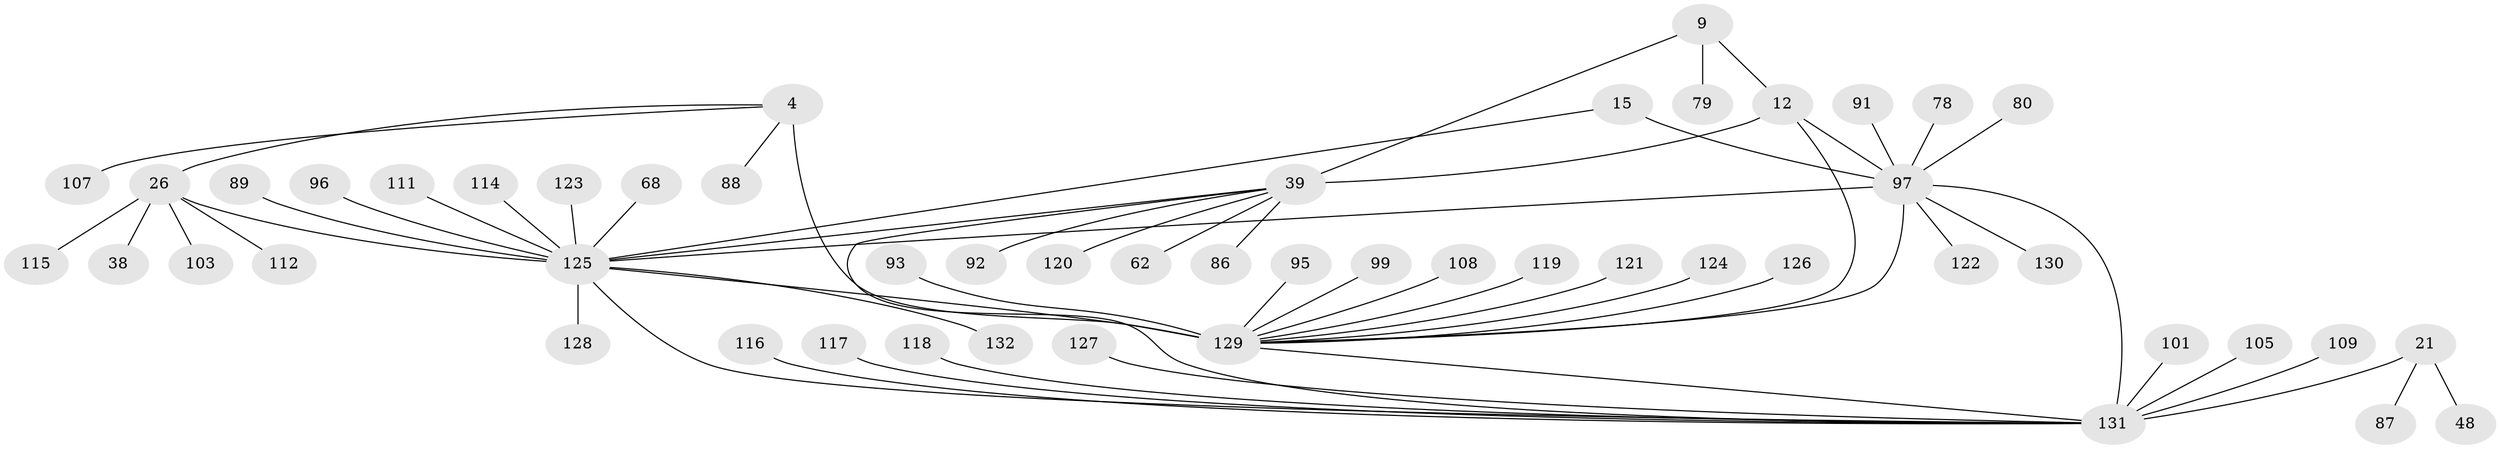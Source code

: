 // original degree distribution, {10: 0.015151515151515152, 9: 0.015151515151515152, 6: 0.05303030303030303, 7: 0.030303030303030304, 14: 0.022727272727272728, 11: 0.03787878787878788, 5: 0.015151515151515152, 8: 0.022727272727272728, 13: 0.007575757575757576, 12: 0.007575757575757576, 2: 0.16666666666666666, 1: 0.5606060606060606, 3: 0.045454545454545456}
// Generated by graph-tools (version 1.1) at 2025/58/03/04/25 21:58:22]
// undirected, 52 vertices, 60 edges
graph export_dot {
graph [start="1"]
  node [color=gray90,style=filled];
  4 [super="+3"];
  9 [super="+7"];
  12 [super="+11"];
  15 [super="+13"];
  21 [super="+19"];
  26 [super="+25"];
  38;
  39 [super="+10"];
  48;
  62;
  68 [super="+64"];
  78;
  79;
  80;
  86 [super="+83"];
  87;
  88 [super="+44"];
  89;
  91;
  92;
  93;
  95;
  96 [super="+36"];
  97 [super="+16+37+45+57+18+34+46+58+66"];
  99;
  101;
  103;
  105;
  107;
  108 [super="+71"];
  109;
  111;
  112 [super="+76+110"];
  114 [super="+31"];
  115;
  116;
  117 [super="+47+94"];
  118;
  119;
  120;
  121;
  122;
  123 [super="+104"];
  124 [super="+42"];
  125 [super="+113+53+102+30+106+98+32+33+35+40+51+54+60"];
  126;
  127;
  128;
  129 [super="+6+43+2+61+75+100+50+73+84+85+90"];
  130;
  131 [super="+24+41+55+69+77+70+56+59+72+74+81"];
  132 [super="+82"];
  4 -- 107;
  4 -- 26;
  4 -- 88;
  4 -- 129 [weight=8];
  9 -- 12 [weight=4];
  9 -- 79;
  9 -- 39 [weight=4];
  12 -- 129;
  12 -- 97;
  12 -- 39 [weight=4];
  15 -- 125;
  15 -- 97 [weight=8];
  21 -- 48;
  21 -- 87;
  21 -- 131 [weight=8];
  26 -- 38;
  26 -- 115;
  26 -- 103;
  26 -- 112;
  26 -- 125 [weight=8];
  39 -- 131;
  39 -- 86;
  39 -- 120;
  39 -- 92;
  39 -- 125 [weight=3];
  39 -- 62;
  68 -- 125;
  78 -- 97;
  80 -- 97;
  89 -- 125;
  91 -- 97;
  93 -- 129;
  95 -- 129;
  96 -- 125;
  97 -- 130;
  97 -- 129 [weight=2];
  97 -- 131 [weight=3];
  97 -- 122;
  97 -- 125;
  99 -- 129;
  101 -- 131;
  105 -- 131;
  108 -- 129;
  109 -- 131;
  111 -- 125;
  114 -- 125;
  116 -- 131;
  117 -- 131;
  118 -- 131;
  119 -- 129;
  121 -- 129;
  123 -- 125;
  124 -- 129;
  125 -- 128;
  125 -- 132;
  125 -- 129 [weight=4];
  125 -- 131 [weight=2];
  126 -- 129;
  127 -- 131;
  129 -- 131 [weight=3];
}
